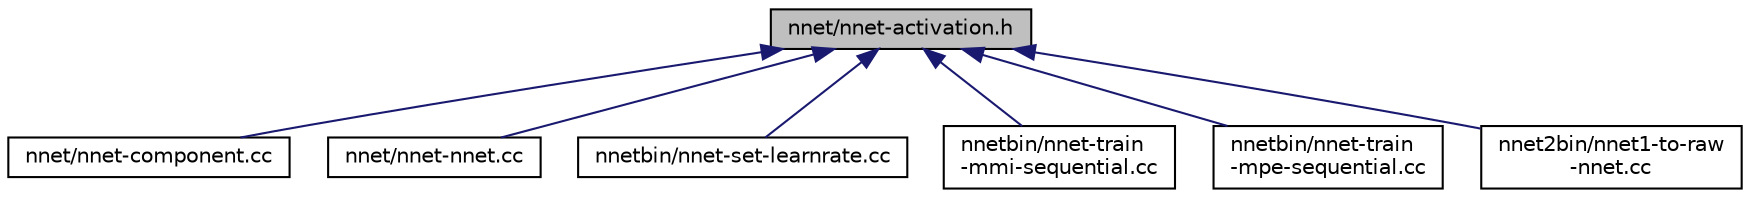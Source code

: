 digraph "nnet/nnet-activation.h"
{
  edge [fontname="Helvetica",fontsize="10",labelfontname="Helvetica",labelfontsize="10"];
  node [fontname="Helvetica",fontsize="10",shape=record];
  Node90 [label="nnet/nnet-activation.h",height=0.2,width=0.4,color="black", fillcolor="grey75", style="filled", fontcolor="black"];
  Node90 -> Node91 [dir="back",color="midnightblue",fontsize="10",style="solid",fontname="Helvetica"];
  Node91 [label="nnet/nnet-component.cc",height=0.2,width=0.4,color="black", fillcolor="white", style="filled",URL="$nnet-component_8cc.html"];
  Node90 -> Node92 [dir="back",color="midnightblue",fontsize="10",style="solid",fontname="Helvetica"];
  Node92 [label="nnet/nnet-nnet.cc",height=0.2,width=0.4,color="black", fillcolor="white", style="filled",URL="$nnet-nnet_8cc.html"];
  Node90 -> Node93 [dir="back",color="midnightblue",fontsize="10",style="solid",fontname="Helvetica"];
  Node93 [label="nnetbin/nnet-set-learnrate.cc",height=0.2,width=0.4,color="black", fillcolor="white", style="filled",URL="$nnet-set-learnrate_8cc.html"];
  Node90 -> Node94 [dir="back",color="midnightblue",fontsize="10",style="solid",fontname="Helvetica"];
  Node94 [label="nnetbin/nnet-train\l-mmi-sequential.cc",height=0.2,width=0.4,color="black", fillcolor="white", style="filled",URL="$nnet-train-mmi-sequential_8cc.html"];
  Node90 -> Node95 [dir="back",color="midnightblue",fontsize="10",style="solid",fontname="Helvetica"];
  Node95 [label="nnetbin/nnet-train\l-mpe-sequential.cc",height=0.2,width=0.4,color="black", fillcolor="white", style="filled",URL="$nnet-train-mpe-sequential_8cc.html"];
  Node90 -> Node96 [dir="back",color="midnightblue",fontsize="10",style="solid",fontname="Helvetica"];
  Node96 [label="nnet2bin/nnet1-to-raw\l-nnet.cc",height=0.2,width=0.4,color="black", fillcolor="white", style="filled",URL="$nnet1-to-raw-nnet_8cc.html"];
}
